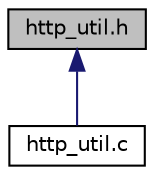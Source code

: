 digraph "http_util.h"
{
 // LATEX_PDF_SIZE
  edge [fontname="Helvetica",fontsize="10",labelfontname="Helvetica",labelfontsize="10"];
  node [fontname="Helvetica",fontsize="10",shape=record];
  Node1 [label="http_util.h",height=0.2,width=0.4,color="black", fillcolor="grey75", style="filled", fontcolor="black",tooltip="Helper functions for building HTTP GET and POST requests, and stream reading. Header for http_util...."];
  Node1 -> Node2 [dir="back",color="midnightblue",fontsize="10",style="solid",fontname="Helvetica"];
  Node2 [label="http_util.c",height=0.2,width=0.4,color="black", fillcolor="white", style="filled",URL="$http__util_8c.html",tooltip="Helper functions for building HTTP GET and POST requests, and stream reading."];
}
